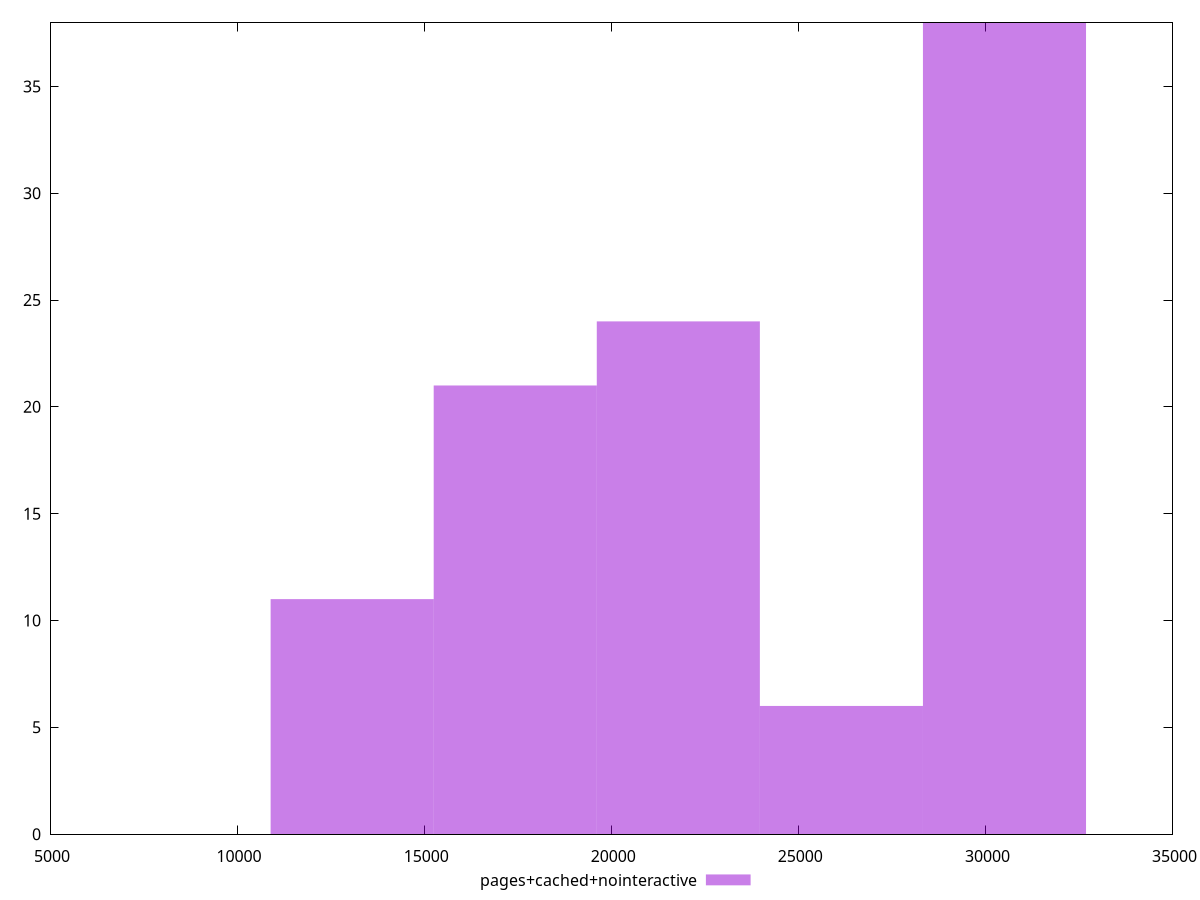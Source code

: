 $_pagesCachedNointeractive <<EOF
13075.570242091086 11
17434.093656121448 21
30509.663898212533 38
21792.61707015181 24
26151.14048418217 6
EOF
set key outside below
set terminal pngcairo
set output "report_00006_2020-11-02T20-21-41.718Z/largest-contentful-paint/pages+cached+nointeractive//raw_hist.png"
set yrange [0:38]
set boxwidth 4358.523414030362
set style fill transparent solid 0.5 noborder
plot $_pagesCachedNointeractive title "pages+cached+nointeractive" with boxes ,